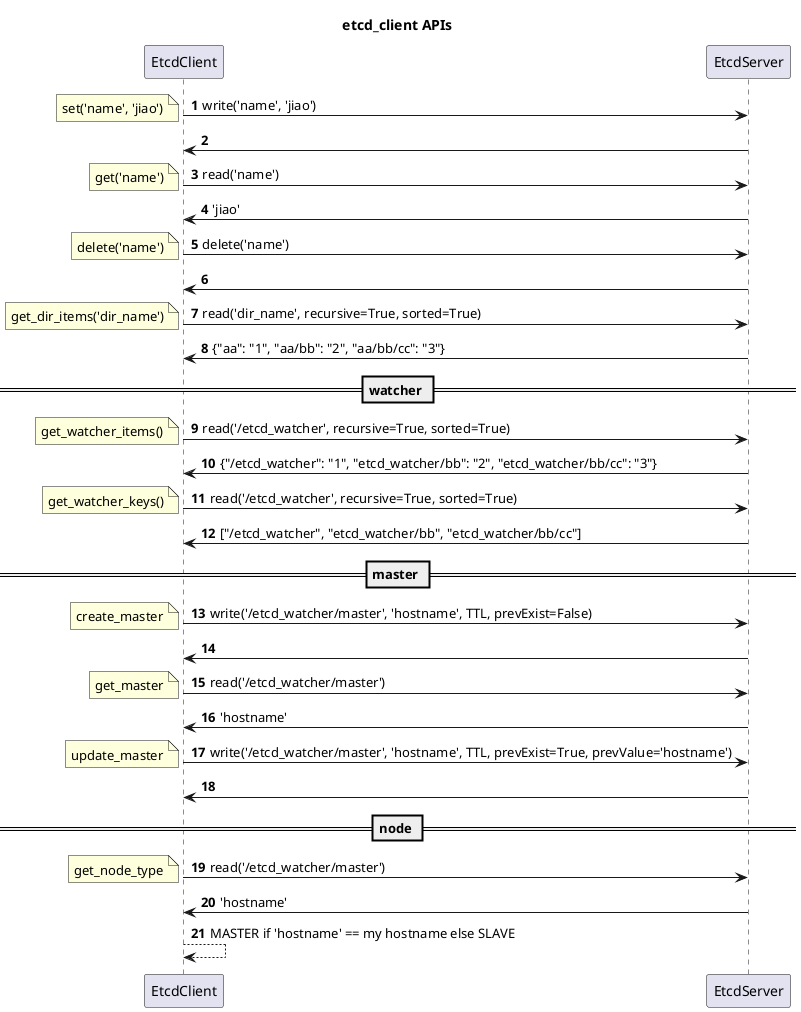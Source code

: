 @startuml
autonumber

title etcd_client APIs

participant EtcdClient as c
participant EtcdServer as s

c -> s: write('name', 'jiao')
note left: set('name', 'jiao')
s -> c:

c -> s: read('name')
note left: get('name')
s -> c: 'jiao'

c -> s: delete('name')
note left: delete('name')
s -> c:

c -> s: read('dir_name', recursive=True, sorted=True)
note left: get_dir_items('dir_name')
s -> c: {"aa": "1", "aa/bb": "2", "aa/bb/cc": "3"}

== watcher ==

c -> s: read('/etcd_watcher', recursive=True, sorted=True)
note left: get_watcher_items()
s -> c: {"/etcd_watcher": "1", "etcd_watcher/bb": "2", "etcd_watcher/bb/cc": "3"}

c -> s: read('/etcd_watcher', recursive=True, sorted=True)
note left: get_watcher_keys()
s -> c: ["/etcd_watcher", "etcd_watcher/bb", "etcd_watcher/bb/cc"]

== master ==

c -> s: write('/etcd_watcher/master', 'hostname', TTL, prevExist=False)
note left: create_master
s -> c:

c -> s: read('/etcd_watcher/master')
note left: get_master
s -> c: 'hostname'

c -> s: write('/etcd_watcher/master', 'hostname', TTL, prevExist=True, prevValue='hostname')
note left: update_master
s -> c:

== node ==

c -> s: read('/etcd_watcher/master')
note left: get_node_type
s -> c: 'hostname'
c --> c: MASTER if 'hostname' == my hostname else SLAVE

@enduml
